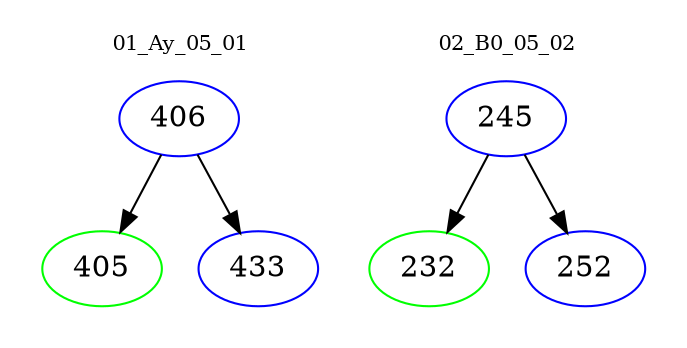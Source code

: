 digraph{
subgraph cluster_0 {
color = white
label = "01_Ay_05_01";
fontsize=10;
T0_406 [label="406", color="blue"]
T0_406 -> T0_405 [color="black"]
T0_405 [label="405", color="green"]
T0_406 -> T0_433 [color="black"]
T0_433 [label="433", color="blue"]
}
subgraph cluster_1 {
color = white
label = "02_B0_05_02";
fontsize=10;
T1_245 [label="245", color="blue"]
T1_245 -> T1_232 [color="black"]
T1_232 [label="232", color="green"]
T1_245 -> T1_252 [color="black"]
T1_252 [label="252", color="blue"]
}
}
